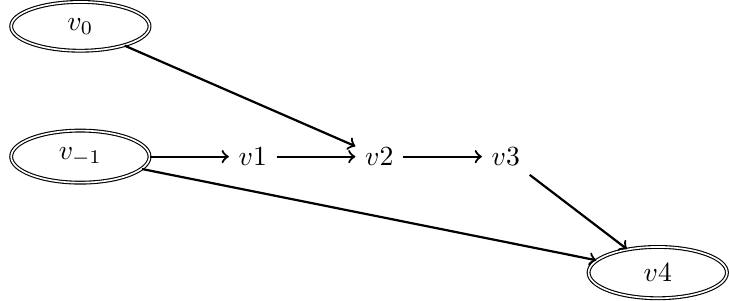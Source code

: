 \documentclass{standalone}
\IfStandalone{
	\usepackage{pgfplots,pgfplotstable}
	\usetikzlibrary{external}
	\newcommand{\fromRoot}[1]{../#1}
	\usetikzlibrary{positioning,shapes}
	\newcommand{\abs}{abs}
}{%
}

\begin{document}

\tikzsetnextfilename{comp-graph-simple}
\begin{tikzpicture}[
	state/.style={draw,ellipse,minimum width=5em},
% 	operation/.style={above,sloped,font={\tiny}},
	pl/.style={above,sloped},
% 	every node/.style={draw,ellipse,font={\tiny}},
	every edge/.style={thick,draw},
% 	>=triangle 90,
]

\node[state,double] (v0) {$v_0$};
\node[state,double] (v-1)[below= of v0] {$v_{-1}$};


\node (v1) [right=of v-1]{$v1$};
\node (v2) [right=of v1]{$v2$};
\node (v3) [right=of v2]{$v3$};
\node[state,double] (v4) [below right= of v3]{$v4$};

\path[->]
	(v-1) edge (v1)
	(v0) edge (v2)
	(v1) edge (v2)
	(v2) edge (v3)
	(v3) edge (v4)
	(v-1) edge (v4);
\end{tikzpicture}

 
\end{document}
